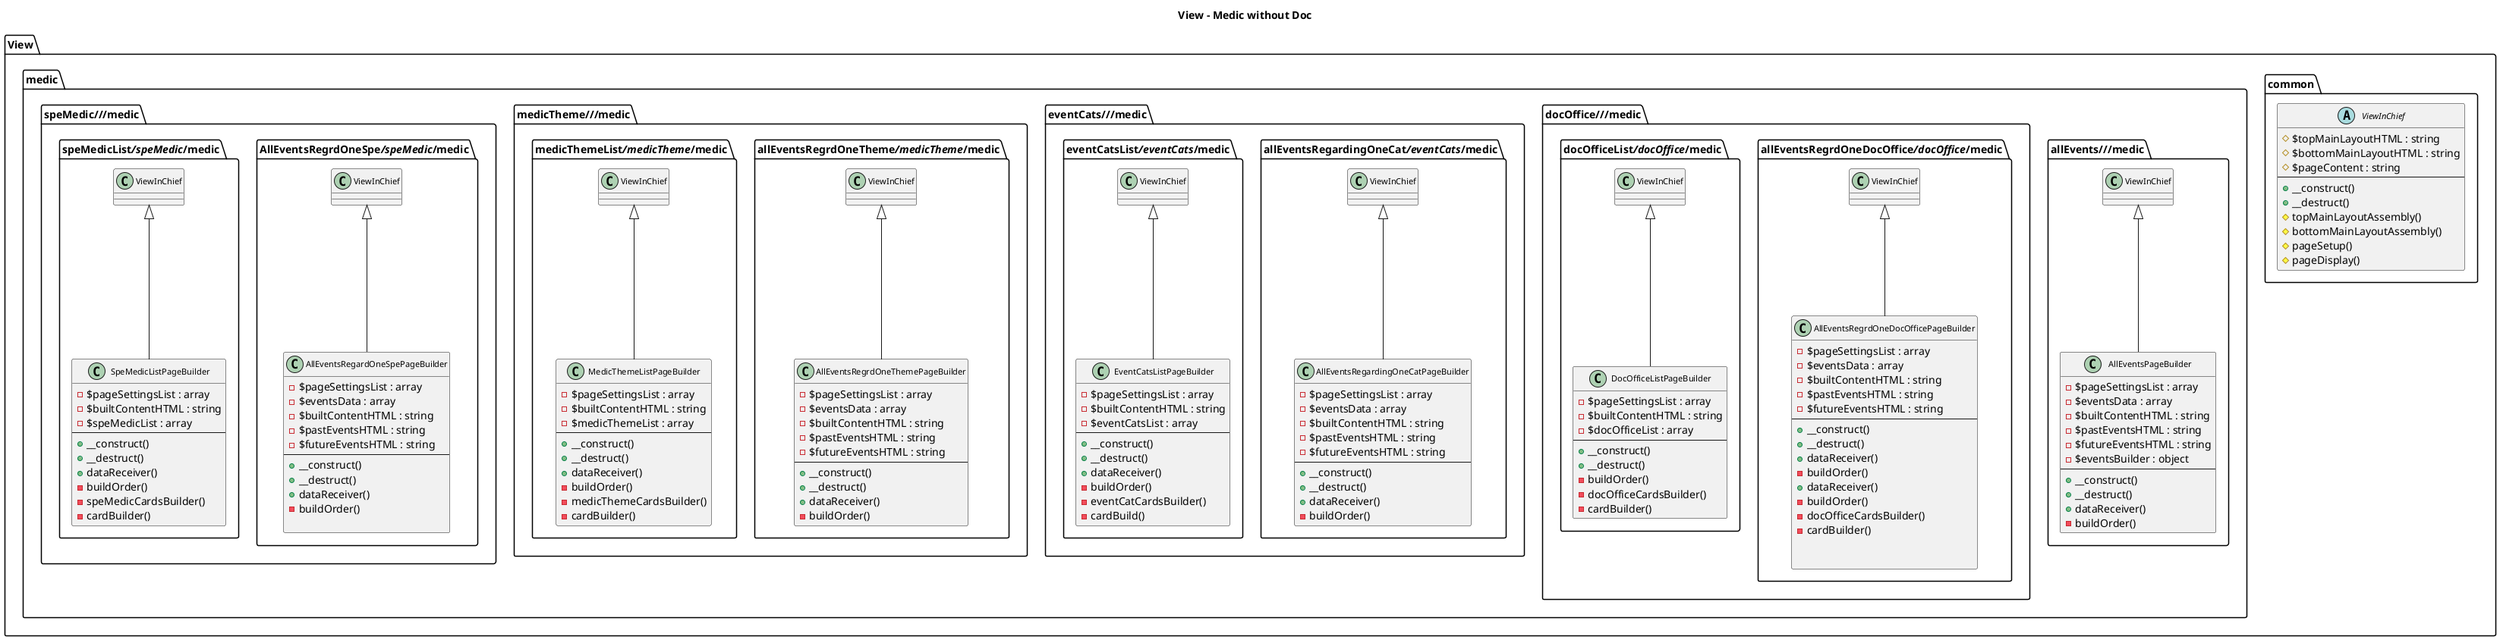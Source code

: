 @startuml
title <b>View - Medic without Doc</b>

skinparam ClassFontSize 11
skinparam ClassFontName Verdana

package View {
    package common {
        abstract class ViewInChief {
            # $topMainLayoutHTML : string
            # $bottomMainLayoutHTML : string
            # $pageContent : string
            --
            + __construct()
            + __destruct()
            # topMainLayoutAssembly()
            # bottomMainLayoutAssembly()
            # pageSetup()
            # pageDisplay()
        }
    }



    package medic {
        package allEvents///medic {
            class AllEventsPageBuilder extends ViewInChief {
                - $pageSettingsList : array
                - $eventsData : array
                - $builtContentHTML : string
                - $pastEventsHTML : string
                - $futureEventsHTML : string
                - $eventsBuilder : object
                --
                + __construct()
                + __destruct()
                + dataReceiver()
                - buildOrder()
            }
        }

        package docOffice///medic {
            package allEventsRegrdOneDocOffice///docOffice///medic {
                class AllEventsRegrdOneDocOfficePageBuilder extends ViewInChief {
                    - $pageSettingsList : array
                    - $eventsData : array
                    - $builtContentHTML : string
                    - $pastEventsHTML : string
                    - $futureEventsHTML : string
                    --
                    + __construct()
                    + __destruct()
                    + dataReceiver()
                    - buildOrder()
                    + dataReceiver()
                    - buildOrder()
                    - docOfficeCardsBuilder()
                    - cardBuilder()


                }
            }

            package docOfficeList///docOffice///medic {
                class DocOfficeListPageBuilder extends ViewInChief {
                        - $pageSettingsList : array
                        - $builtContentHTML : string
                        - $docOfficeList : array
                        --
                        + __construct()
                        + __destruct()
                        - buildOrder()
                        - docOfficeCardsBuilder()
                        - cardBuilder()
                }
            }
        }

        package eventCats///medic {
            package allEventsRegardingOneCat///eventCats///medic {
                class AllEventsRegardingOneCatPageBuilder extends ViewInChief {
                    - $pageSettingsList : array
                    - $eventsData : array
                    - $builtContentHTML : string
                    - $pastEventsHTML : string
                    - $futureEventsHTML : string
                    --
                    + __construct()
                    + __destruct()
                    + dataReceiver()
                    - buildOrder()
                }
            }

            package eventCatsList///eventCats///medic {
                class EventCatsListPageBuilder extends ViewInChief {
                    - $pageSettingsList : array
                    - $builtContentHTML : string
                    - $eventCatsList : array
                    --
                    + __construct()
                    + __destruct()
                    + dataReceiver()
                    - buildOrder()
                    - eventCatCardsBuilder()
                    - cardBuild()
                }
            }
        }


        package medicTheme///medic {
            package allEventsRegrdOneTheme///medicTheme///medic {
                class AllEventsRegrdOneThemePageBuilder extends ViewInChief {
                    - $pageSettingsList : array
                    - $eventsData : array
                    - $builtContentHTML : string
                    - $pastEventsHTML : string
                    - $futureEventsHTML : string
                    --
                    + __construct()
                    + __destruct()
                    + dataReceiver()
                    - buildOrder()
                }
            }

            package medicThemeList///medicTheme///medic {
                class MedicThemeListPageBuilder extends ViewInChief {
                    - $pageSettingsList : array
                    - $builtContentHTML : string
                    - $medicThemeList : array
                    --
                    + __construct()
                    + __destruct()
                    + dataReceiver()
                    - buildOrder()
                    - medicThemeCardsBuilder()
                    - cardBuilder()
                }
            }
        }

        package speMedic///medic {
            package AllEventsRegrdOneSpe///speMedic///medic {
                class AllEventsRegardOneSpePageBuilder extends ViewInChief {
                    - $pageSettingsList : array
                    - $eventsData : array
                    - $builtContentHTML : string
                    - $pastEventsHTML : string
                    - $futureEventsHTML : string
                    --
                    + __construct()
                    + __destruct()
                    + dataReceiver()
                    - buildOrder()

                }
            }

            package speMedicList///speMedic///medic {
                class SpeMedicListPageBuilder extends ViewInChief {
                    - $pageSettingsList : array
                    - $builtContentHTML : string
                    - $speMedicList : array
                    --
                    + __construct()
                    + __destruct()
                    + dataReceiver()
                    - buildOrder()
                    - speMedicCardsBuilder()
                    - cardBuilder()
                }
            }
        }
}






@enduml